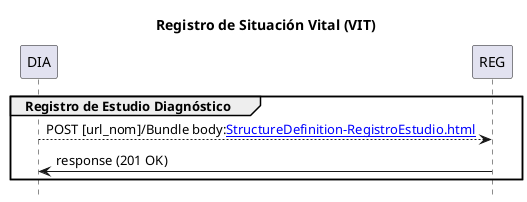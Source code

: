 @startuml RegistroSituacionVital
skinparam defaultFontName Arial

title Registro de Situación Vital (VIT)
hide footbox
participant "DIA" as Sender
participant "REG" as Receiver
group Registro de Estudio Diagnóstico
"Sender" --> "Receiver" : POST [url_nom]/Bundle body:[[StructureDefinition-RegistroEstudio.html]]
"Receiver" -> "Sender" : response (201 OK) 
end

@enduml